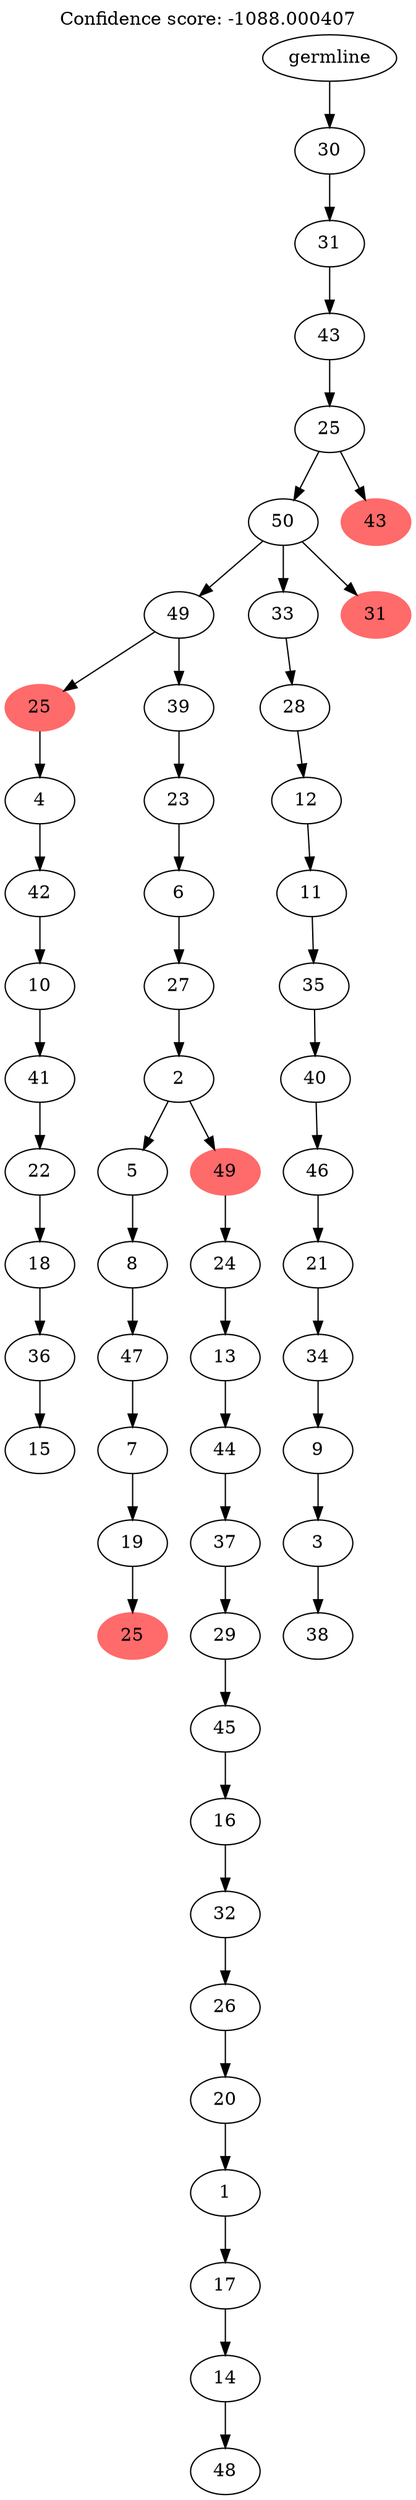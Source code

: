 digraph g {
	"53" -> "54";
	"54" [label="15"];
	"52" -> "53";
	"53" [label="36"];
	"51" -> "52";
	"52" [label="18"];
	"50" -> "51";
	"51" [label="22"];
	"49" -> "50";
	"50" [label="41"];
	"48" -> "49";
	"49" [label="10"];
	"47" -> "48";
	"48" [label="42"];
	"46" -> "47";
	"47" [label="4"];
	"44" -> "45";
	"45" [color=indianred1, style=filled, label="25"];
	"43" -> "44";
	"44" [label="19"];
	"42" -> "43";
	"43" [label="7"];
	"41" -> "42";
	"42" [label="47"];
	"40" -> "41";
	"41" [label="8"];
	"38" -> "39";
	"39" [label="48"];
	"37" -> "38";
	"38" [label="14"];
	"36" -> "37";
	"37" [label="17"];
	"35" -> "36";
	"36" [label="1"];
	"34" -> "35";
	"35" [label="20"];
	"33" -> "34";
	"34" [label="26"];
	"32" -> "33";
	"33" [label="32"];
	"31" -> "32";
	"32" [label="16"];
	"30" -> "31";
	"31" [label="45"];
	"29" -> "30";
	"30" [label="29"];
	"28" -> "29";
	"29" [label="37"];
	"27" -> "28";
	"28" [label="44"];
	"26" -> "27";
	"27" [label="13"];
	"25" -> "26";
	"26" [label="24"];
	"24" -> "25";
	"25" [color=indianred1, style=filled, label="49"];
	"24" -> "40";
	"40" [label="5"];
	"23" -> "24";
	"24" [label="2"];
	"22" -> "23";
	"23" [label="27"];
	"21" -> "22";
	"22" [label="6"];
	"20" -> "21";
	"21" [label="23"];
	"19" -> "20";
	"20" [label="39"];
	"19" -> "46";
	"46" [color=indianred1, style=filled, label="25"];
	"16" -> "17";
	"17" [label="38"];
	"15" -> "16";
	"16" [label="3"];
	"14" -> "15";
	"15" [label="9"];
	"13" -> "14";
	"14" [label="34"];
	"12" -> "13";
	"13" [label="21"];
	"11" -> "12";
	"12" [label="46"];
	"10" -> "11";
	"11" [label="40"];
	"9" -> "10";
	"10" [label="35"];
	"8" -> "9";
	"9" [label="11"];
	"7" -> "8";
	"8" [label="12"];
	"6" -> "7";
	"7" [label="28"];
	"5" -> "6";
	"6" [label="33"];
	"5" -> "18";
	"18" [color=indianred1, style=filled, label="31"];
	"5" -> "19";
	"19" [label="49"];
	"4" -> "5";
	"5" [label="50"];
	"4" -> "55";
	"55" [color=indianred1, style=filled, label="43"];
	"3" -> "4";
	"4" [label="25"];
	"2" -> "3";
	"3" [label="43"];
	"1" -> "2";
	"2" [label="31"];
	"0" -> "1";
	"1" [label="30"];
	"0" [label="germline"];
	labelloc="t";
	label="Confidence score: -1088.000407";
}
